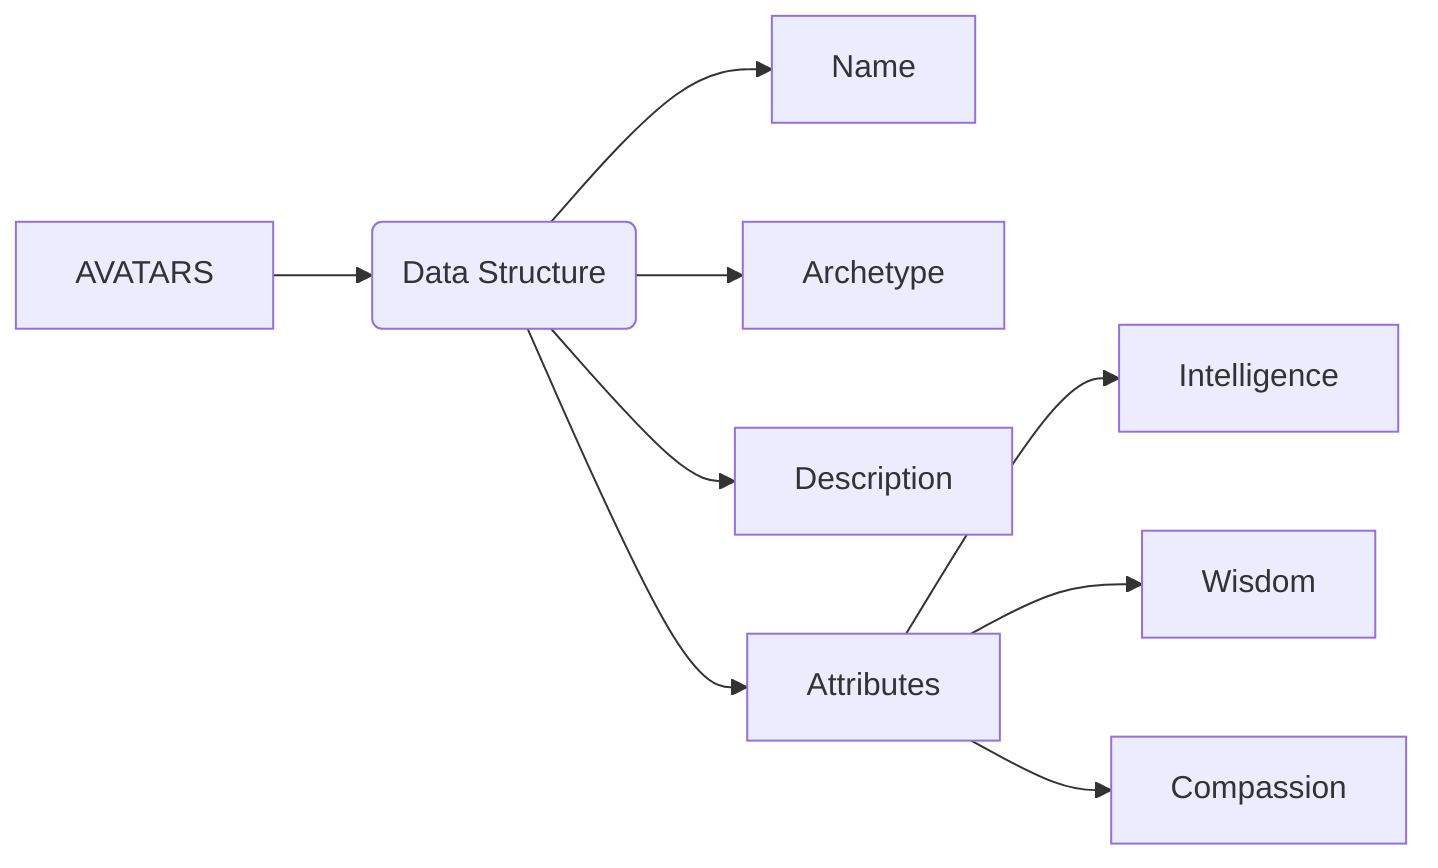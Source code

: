 graph LR
    A[AVATARS] --> B(Data Structure)

    B --> B1[Name]
    B --> B2[Archetype]
    B --> B3[Description]
    B --> B4[Attributes]

    B4 --> B41[Intelligence]
    B4 --> B42[Wisdom]
    B4 --> B43[Compassion]
